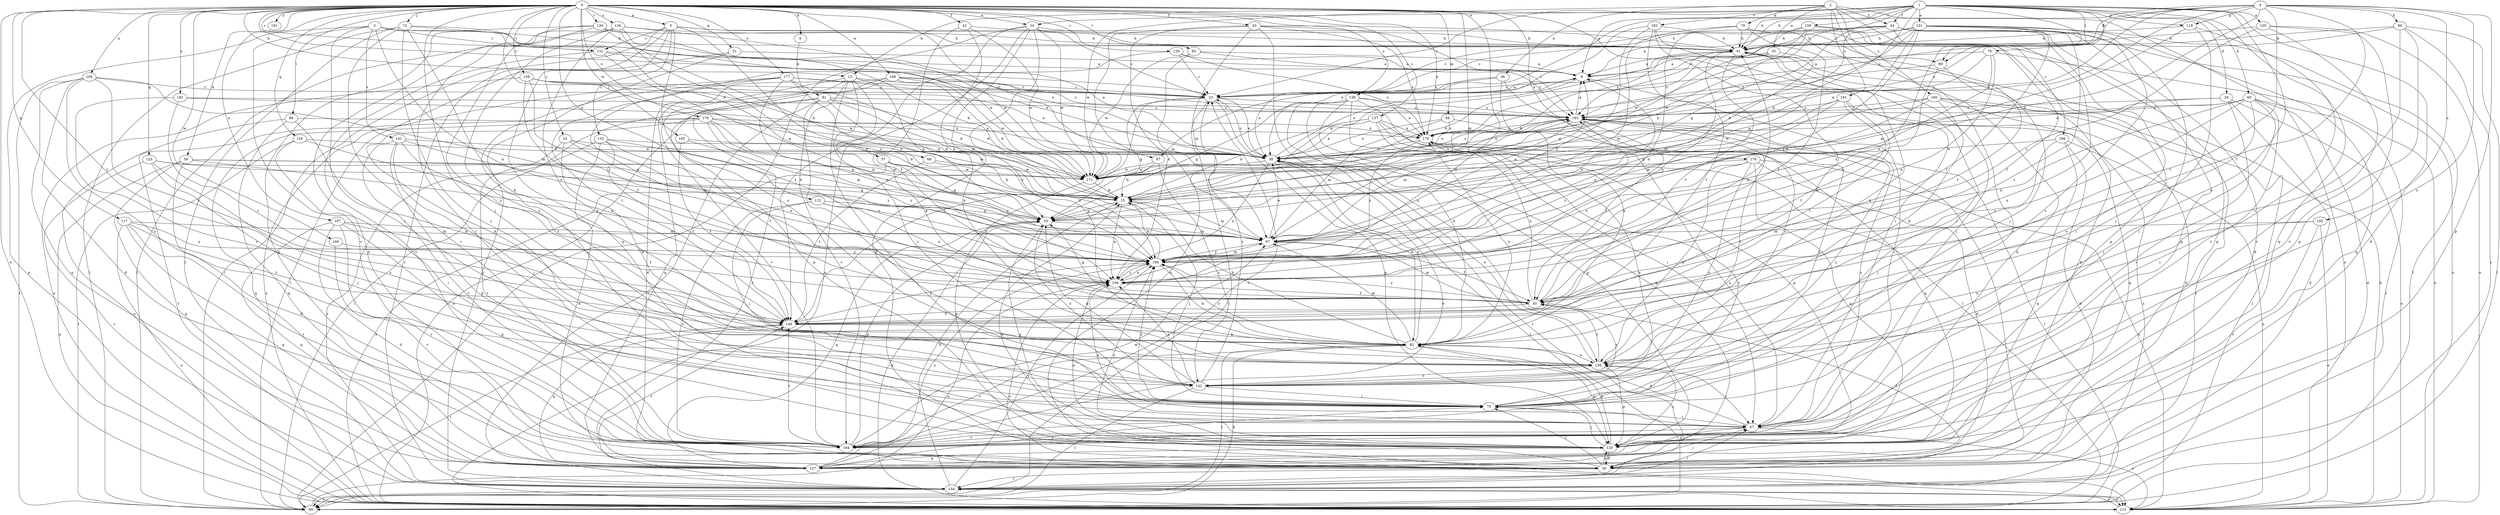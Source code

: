 strict digraph  {
0;
1;
2;
3;
4;
5;
8;
9;
13;
15;
22;
23;
29;
30;
34;
35;
36;
37;
38;
42;
43;
44;
45;
51;
53;
58;
60;
61;
67;
68;
72;
75;
76;
79;
80;
81;
82;
83;
86;
87;
89;
90;
94;
97;
100;
101;
105;
106;
107;
112;
113;
117;
118;
120;
123;
126;
127;
129;
130;
131;
132;
134;
136;
137;
138;
141;
142;
149;
156;
158;
159;
162;
164;
165;
166;
168;
171;
176;
177;
178;
179;
181;
182;
186;
188;
190;
191;
192;
193;
0 -> 5  [label=a];
0 -> 9  [label=b];
0 -> 13  [label=b];
0 -> 22  [label=c];
0 -> 23  [label=c];
0 -> 34  [label=e];
0 -> 42  [label=f];
0 -> 43  [label=f];
0 -> 51  [label=g];
0 -> 58  [label=h];
0 -> 67  [label=i];
0 -> 68  [label=j];
0 -> 72  [label=j];
0 -> 75  [label=j];
0 -> 83  [label=l];
0 -> 86  [label=l];
0 -> 87  [label=l];
0 -> 94  [label=m];
0 -> 97  [label=m];
0 -> 100  [label=n];
0 -> 107  [label=o];
0 -> 112  [label=o];
0 -> 113  [label=o];
0 -> 117  [label=p];
0 -> 123  [label=q];
0 -> 126  [label=q];
0 -> 129  [label=r];
0 -> 130  [label=r];
0 -> 131  [label=r];
0 -> 136  [label=s];
0 -> 137  [label=s];
0 -> 138  [label=s];
0 -> 149  [label=t];
0 -> 158  [label=v];
0 -> 165  [label=w];
0 -> 166  [label=w];
0 -> 168  [label=w];
0 -> 176  [label=x];
0 -> 177  [label=x];
0 -> 178  [label=x];
0 -> 179  [label=x];
0 -> 181  [label=y];
0 -> 182  [label=y];
0 -> 186  [label=y];
1 -> 8  [label=a];
1 -> 13  [label=b];
1 -> 15  [label=b];
1 -> 23  [label=c];
1 -> 29  [label=d];
1 -> 30  [label=d];
1 -> 34  [label=e];
1 -> 44  [label=f];
1 -> 53  [label=g];
1 -> 60  [label=h];
1 -> 61  [label=h];
1 -> 76  [label=k];
1 -> 87  [label=l];
1 -> 89  [label=l];
1 -> 101  [label=n];
1 -> 105  [label=n];
1 -> 106  [label=n];
1 -> 118  [label=p];
1 -> 127  [label=q];
1 -> 156  [label=u];
1 -> 159  [label=v];
2 -> 35  [label=e];
2 -> 36  [label=e];
2 -> 44  [label=f];
2 -> 79  [label=k];
2 -> 113  [label=o];
2 -> 162  [label=v];
2 -> 164  [label=v];
2 -> 171  [label=w];
2 -> 188  [label=z];
2 -> 190  [label=z];
2 -> 191  [label=z];
3 -> 37  [label=e];
3 -> 38  [label=e];
3 -> 75  [label=j];
3 -> 106  [label=n];
3 -> 113  [label=o];
3 -> 131  [label=r];
3 -> 141  [label=s];
3 -> 164  [label=v];
4 -> 15  [label=b];
4 -> 38  [label=e];
4 -> 45  [label=f];
4 -> 61  [label=h];
4 -> 80  [label=k];
4 -> 89  [label=l];
4 -> 118  [label=p];
4 -> 120  [label=p];
4 -> 149  [label=t];
4 -> 156  [label=u];
4 -> 171  [label=w];
4 -> 179  [label=x];
4 -> 192  [label=z];
5 -> 61  [label=h];
5 -> 89  [label=l];
5 -> 90  [label=l];
5 -> 120  [label=p];
5 -> 131  [label=r];
5 -> 132  [label=r];
5 -> 134  [label=r];
5 -> 156  [label=u];
5 -> 186  [label=y];
8 -> 23  [label=c];
8 -> 67  [label=i];
8 -> 171  [label=w];
9 -> 81  [label=k];
13 -> 23  [label=c];
13 -> 53  [label=g];
13 -> 67  [label=i];
13 -> 75  [label=j];
13 -> 82  [label=k];
13 -> 127  [label=q];
13 -> 134  [label=r];
13 -> 164  [label=v];
15 -> 53  [label=g];
15 -> 61  [label=h];
15 -> 75  [label=j];
15 -> 97  [label=m];
15 -> 106  [label=n];
22 -> 38  [label=e];
22 -> 106  [label=n];
22 -> 156  [label=u];
22 -> 164  [label=v];
22 -> 186  [label=y];
23 -> 8  [label=a];
23 -> 38  [label=e];
23 -> 53  [label=g];
23 -> 90  [label=l];
23 -> 120  [label=p];
23 -> 149  [label=t];
23 -> 193  [label=z];
29 -> 15  [label=b];
29 -> 30  [label=d];
29 -> 67  [label=i];
29 -> 113  [label=o];
29 -> 193  [label=z];
30 -> 15  [label=b];
30 -> 45  [label=f];
30 -> 67  [label=i];
30 -> 75  [label=j];
30 -> 120  [label=p];
30 -> 134  [label=r];
34 -> 23  [label=c];
34 -> 30  [label=d];
34 -> 61  [label=h];
34 -> 90  [label=l];
34 -> 113  [label=o];
34 -> 149  [label=t];
34 -> 156  [label=u];
34 -> 171  [label=w];
35 -> 8  [label=a];
35 -> 53  [label=g];
35 -> 97  [label=m];
35 -> 193  [label=z];
36 -> 23  [label=c];
36 -> 38  [label=e];
36 -> 82  [label=k];
36 -> 142  [label=s];
37 -> 53  [label=g];
37 -> 113  [label=o];
37 -> 171  [label=w];
37 -> 186  [label=y];
38 -> 8  [label=a];
38 -> 23  [label=c];
38 -> 82  [label=k];
38 -> 90  [label=l];
38 -> 106  [label=n];
38 -> 134  [label=r];
38 -> 171  [label=w];
38 -> 193  [label=z];
42 -> 45  [label=f];
42 -> 61  [label=h];
42 -> 156  [label=u];
42 -> 171  [label=w];
43 -> 61  [label=h];
43 -> 97  [label=m];
43 -> 106  [label=n];
43 -> 113  [label=o];
43 -> 156  [label=u];
43 -> 179  [label=x];
43 -> 193  [label=z];
44 -> 15  [label=b];
44 -> 23  [label=c];
44 -> 30  [label=d];
44 -> 61  [label=h];
44 -> 67  [label=i];
44 -> 113  [label=o];
44 -> 120  [label=p];
44 -> 156  [label=u];
44 -> 171  [label=w];
45 -> 53  [label=g];
45 -> 61  [label=h];
45 -> 97  [label=m];
45 -> 142  [label=s];
45 -> 149  [label=t];
45 -> 179  [label=x];
45 -> 186  [label=y];
51 -> 8  [label=a];
51 -> 90  [label=l];
51 -> 134  [label=r];
53 -> 97  [label=m];
53 -> 127  [label=q];
53 -> 142  [label=s];
58 -> 15  [label=b];
58 -> 30  [label=d];
58 -> 113  [label=o];
58 -> 127  [label=q];
58 -> 171  [label=w];
58 -> 186  [label=y];
60 -> 30  [label=d];
60 -> 67  [label=i];
60 -> 75  [label=j];
60 -> 106  [label=n];
60 -> 134  [label=r];
60 -> 149  [label=t];
60 -> 156  [label=u];
60 -> 179  [label=x];
60 -> 193  [label=z];
61 -> 8  [label=a];
61 -> 15  [label=b];
61 -> 45  [label=f];
61 -> 75  [label=j];
61 -> 82  [label=k];
61 -> 106  [label=n];
67 -> 82  [label=k];
67 -> 106  [label=n];
67 -> 113  [label=o];
67 -> 120  [label=p];
67 -> 164  [label=v];
67 -> 179  [label=x];
67 -> 193  [label=z];
68 -> 15  [label=b];
68 -> 149  [label=t];
68 -> 171  [label=w];
72 -> 61  [label=h];
72 -> 75  [label=j];
72 -> 82  [label=k];
72 -> 90  [label=l];
72 -> 134  [label=r];
72 -> 164  [label=v];
72 -> 171  [label=w];
75 -> 67  [label=i];
75 -> 179  [label=x];
75 -> 186  [label=y];
75 -> 193  [label=z];
76 -> 8  [label=a];
76 -> 106  [label=n];
76 -> 113  [label=o];
76 -> 186  [label=y];
76 -> 193  [label=z];
79 -> 45  [label=f];
79 -> 61  [label=h];
79 -> 75  [label=j];
79 -> 97  [label=m];
79 -> 106  [label=n];
79 -> 120  [label=p];
80 -> 23  [label=c];
80 -> 61  [label=h];
80 -> 90  [label=l];
80 -> 134  [label=r];
80 -> 142  [label=s];
80 -> 164  [label=v];
81 -> 15  [label=b];
81 -> 90  [label=l];
81 -> 113  [label=o];
81 -> 134  [label=r];
81 -> 156  [label=u];
81 -> 171  [label=w];
81 -> 186  [label=y];
81 -> 193  [label=z];
82 -> 15  [label=b];
82 -> 38  [label=e];
82 -> 90  [label=l];
82 -> 97  [label=m];
82 -> 120  [label=p];
82 -> 156  [label=u];
82 -> 164  [label=v];
82 -> 179  [label=x];
82 -> 186  [label=y];
83 -> 8  [label=a];
83 -> 97  [label=m];
83 -> 171  [label=w];
83 -> 193  [label=z];
86 -> 82  [label=k];
86 -> 113  [label=o];
86 -> 127  [label=q];
86 -> 179  [label=x];
87 -> 15  [label=b];
87 -> 142  [label=s];
87 -> 171  [label=w];
89 -> 45  [label=f];
89 -> 106  [label=n];
89 -> 193  [label=z];
90 -> 82  [label=k];
90 -> 106  [label=n];
90 -> 149  [label=t];
94 -> 38  [label=e];
94 -> 97  [label=m];
94 -> 127  [label=q];
94 -> 179  [label=x];
97 -> 8  [label=a];
97 -> 38  [label=e];
97 -> 45  [label=f];
97 -> 186  [label=y];
100 -> 23  [label=c];
100 -> 30  [label=d];
100 -> 90  [label=l];
100 -> 97  [label=m];
100 -> 127  [label=q];
100 -> 142  [label=s];
100 -> 149  [label=t];
101 -> 8  [label=a];
101 -> 15  [label=b];
101 -> 23  [label=c];
101 -> 45  [label=f];
101 -> 53  [label=g];
101 -> 61  [label=h];
101 -> 67  [label=i];
101 -> 90  [label=l];
101 -> 127  [label=q];
101 -> 142  [label=s];
101 -> 149  [label=t];
101 -> 186  [label=y];
105 -> 61  [label=h];
105 -> 113  [label=o];
105 -> 120  [label=p];
105 -> 164  [label=v];
105 -> 186  [label=y];
106 -> 45  [label=f];
106 -> 113  [label=o];
106 -> 186  [label=y];
106 -> 193  [label=z];
107 -> 30  [label=d];
107 -> 45  [label=f];
107 -> 97  [label=m];
107 -> 120  [label=p];
107 -> 127  [label=q];
107 -> 164  [label=v];
112 -> 53  [label=g];
112 -> 75  [label=j];
112 -> 106  [label=n];
112 -> 164  [label=v];
112 -> 186  [label=y];
113 -> 53  [label=g];
113 -> 61  [label=h];
113 -> 134  [label=r];
117 -> 97  [label=m];
117 -> 113  [label=o];
117 -> 127  [label=q];
117 -> 149  [label=t];
117 -> 164  [label=v];
117 -> 186  [label=y];
118 -> 61  [label=h];
118 -> 75  [label=j];
118 -> 97  [label=m];
118 -> 164  [label=v];
120 -> 30  [label=d];
120 -> 53  [label=g];
120 -> 75  [label=j];
120 -> 82  [label=k];
120 -> 106  [label=n];
120 -> 127  [label=q];
120 -> 156  [label=u];
120 -> 186  [label=y];
123 -> 53  [label=g];
123 -> 75  [label=j];
123 -> 134  [label=r];
123 -> 142  [label=s];
123 -> 171  [label=w];
126 -> 38  [label=e];
126 -> 67  [label=i];
126 -> 90  [label=l];
126 -> 106  [label=n];
127 -> 23  [label=c];
127 -> 61  [label=h];
127 -> 75  [label=j];
127 -> 149  [label=t];
127 -> 186  [label=y];
129 -> 8  [label=a];
129 -> 23  [label=c];
129 -> 106  [label=n];
129 -> 179  [label=x];
130 -> 15  [label=b];
130 -> 30  [label=d];
130 -> 38  [label=e];
130 -> 61  [label=h];
130 -> 127  [label=q];
130 -> 156  [label=u];
131 -> 8  [label=a];
131 -> 38  [label=e];
131 -> 53  [label=g];
131 -> 164  [label=v];
132 -> 30  [label=d];
132 -> 38  [label=e];
132 -> 45  [label=f];
132 -> 106  [label=n];
132 -> 134  [label=r];
132 -> 149  [label=t];
134 -> 15  [label=b];
134 -> 67  [label=i];
134 -> 90  [label=l];
134 -> 113  [label=o];
134 -> 186  [label=y];
134 -> 193  [label=z];
136 -> 15  [label=b];
136 -> 61  [label=h];
136 -> 67  [label=i];
136 -> 90  [label=l];
136 -> 142  [label=s];
136 -> 149  [label=t];
136 -> 171  [label=w];
136 -> 186  [label=y];
137 -> 15  [label=b];
137 -> 38  [label=e];
137 -> 120  [label=p];
137 -> 134  [label=r];
137 -> 164  [label=v];
137 -> 179  [label=x];
138 -> 53  [label=g];
138 -> 67  [label=i];
138 -> 82  [label=k];
138 -> 90  [label=l];
138 -> 120  [label=p];
138 -> 127  [label=q];
138 -> 179  [label=x];
138 -> 193  [label=z];
141 -> 38  [label=e];
141 -> 75  [label=j];
141 -> 97  [label=m];
141 -> 120  [label=p];
141 -> 149  [label=t];
141 -> 164  [label=v];
142 -> 23  [label=c];
142 -> 53  [label=g];
142 -> 75  [label=j];
142 -> 90  [label=l];
142 -> 106  [label=n];
149 -> 82  [label=k];
149 -> 127  [label=q];
149 -> 186  [label=y];
156 -> 38  [label=e];
156 -> 45  [label=f];
156 -> 67  [label=i];
156 -> 120  [label=p];
156 -> 142  [label=s];
156 -> 193  [label=z];
158 -> 23  [label=c];
158 -> 38  [label=e];
158 -> 45  [label=f];
158 -> 113  [label=o];
158 -> 171  [label=w];
158 -> 186  [label=y];
159 -> 23  [label=c];
159 -> 45  [label=f];
159 -> 61  [label=h];
159 -> 120  [label=p];
159 -> 171  [label=w];
159 -> 179  [label=x];
162 -> 38  [label=e];
162 -> 61  [label=h];
162 -> 75  [label=j];
162 -> 82  [label=k];
162 -> 149  [label=t];
162 -> 186  [label=y];
164 -> 38  [label=e];
164 -> 53  [label=g];
164 -> 61  [label=h];
164 -> 97  [label=m];
164 -> 149  [label=t];
165 -> 38  [label=e];
165 -> 149  [label=t];
165 -> 186  [label=y];
166 -> 164  [label=v];
166 -> 186  [label=y];
168 -> 15  [label=b];
168 -> 23  [label=c];
168 -> 30  [label=d];
168 -> 120  [label=p];
168 -> 164  [label=v];
168 -> 171  [label=w];
168 -> 193  [label=z];
171 -> 15  [label=b];
171 -> 120  [label=p];
171 -> 193  [label=z];
176 -> 15  [label=b];
176 -> 53  [label=g];
176 -> 82  [label=k];
176 -> 97  [label=m];
176 -> 127  [label=q];
176 -> 134  [label=r];
176 -> 171  [label=w];
176 -> 179  [label=x];
177 -> 15  [label=b];
177 -> 23  [label=c];
177 -> 67  [label=i];
177 -> 97  [label=m];
177 -> 106  [label=n];
177 -> 113  [label=o];
177 -> 149  [label=t];
177 -> 193  [label=z];
178 -> 30  [label=d];
178 -> 113  [label=o];
178 -> 120  [label=p];
178 -> 142  [label=s];
178 -> 156  [label=u];
178 -> 171  [label=w];
178 -> 186  [label=y];
179 -> 38  [label=e];
179 -> 90  [label=l];
179 -> 186  [label=y];
182 -> 38  [label=e];
182 -> 142  [label=s];
182 -> 149  [label=t];
182 -> 193  [label=z];
186 -> 8  [label=a];
186 -> 15  [label=b];
186 -> 82  [label=k];
186 -> 97  [label=m];
186 -> 106  [label=n];
188 -> 30  [label=d];
188 -> 38  [label=e];
188 -> 75  [label=j];
188 -> 113  [label=o];
188 -> 127  [label=q];
190 -> 82  [label=k];
190 -> 90  [label=l];
190 -> 97  [label=m];
190 -> 127  [label=q];
190 -> 134  [label=r];
190 -> 171  [label=w];
190 -> 193  [label=z];
191 -> 30  [label=d];
191 -> 45  [label=f];
191 -> 53  [label=g];
191 -> 149  [label=t];
191 -> 186  [label=y];
191 -> 193  [label=z];
192 -> 97  [label=m];
192 -> 113  [label=o];
192 -> 156  [label=u];
192 -> 164  [label=v];
193 -> 8  [label=a];
193 -> 38  [label=e];
193 -> 45  [label=f];
193 -> 97  [label=m];
193 -> 142  [label=s];
193 -> 171  [label=w];
193 -> 179  [label=x];
}
